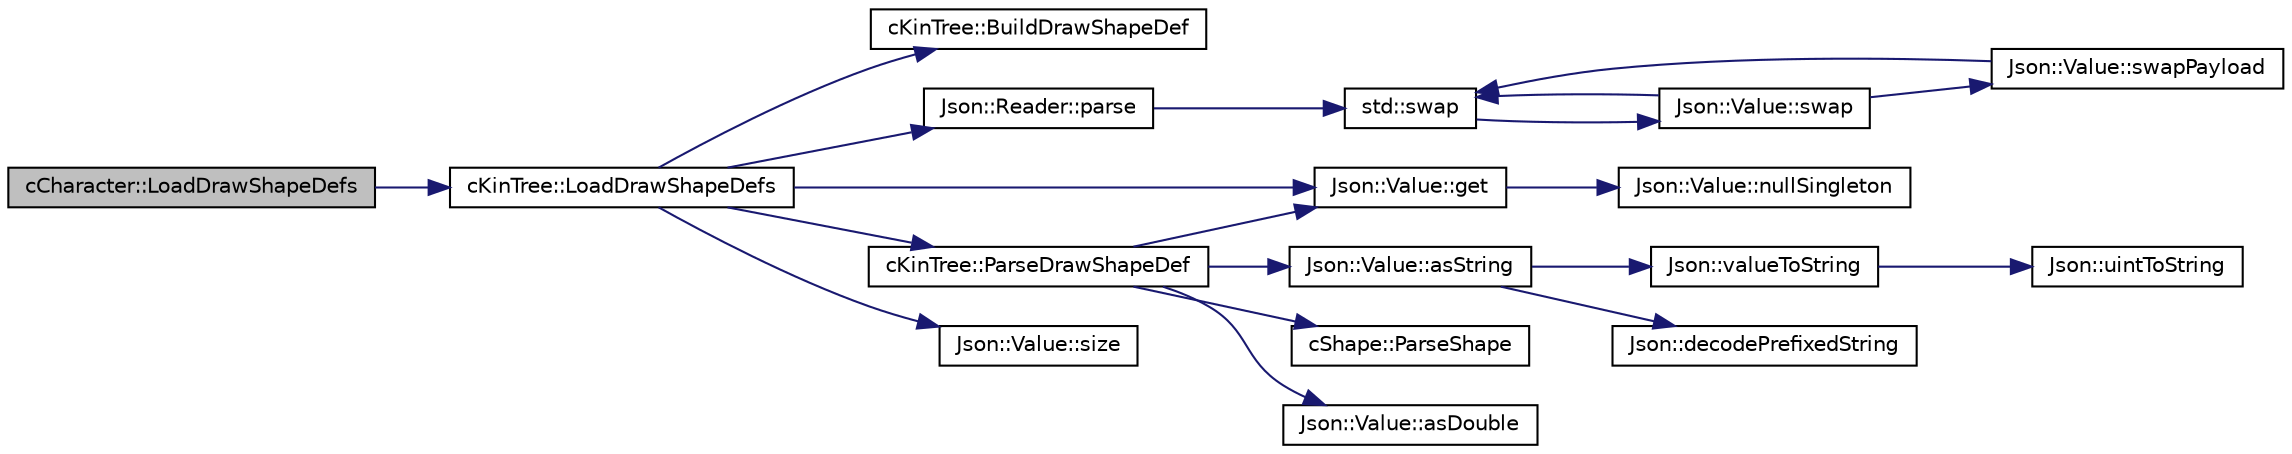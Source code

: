 digraph "cCharacter::LoadDrawShapeDefs"
{
 // LATEX_PDF_SIZE
  edge [fontname="Helvetica",fontsize="10",labelfontname="Helvetica",labelfontsize="10"];
  node [fontname="Helvetica",fontsize="10",shape=record];
  rankdir="LR";
  Node1 [label="cCharacter::LoadDrawShapeDefs",height=0.2,width=0.4,color="black", fillcolor="grey75", style="filled", fontcolor="black",tooltip=" "];
  Node1 -> Node2 [color="midnightblue",fontsize="10",style="solid",fontname="Helvetica"];
  Node2 [label="cKinTree::LoadDrawShapeDefs",height=0.2,width=0.4,color="black", fillcolor="white", style="filled",URL="$classc_kin_tree.html#a7bce036c2d7704315ea65d52989810f8",tooltip=" "];
  Node2 -> Node3 [color="midnightblue",fontsize="10",style="solid",fontname="Helvetica"];
  Node3 [label="cKinTree::BuildDrawShapeDef",height=0.2,width=0.4,color="black", fillcolor="white", style="filled",URL="$classc_kin_tree.html#a6e8544bb9f922851046bd3391a438b56",tooltip=" "];
  Node2 -> Node4 [color="midnightblue",fontsize="10",style="solid",fontname="Helvetica"];
  Node4 [label="Json::Value::get",height=0.2,width=0.4,color="black", fillcolor="white", style="filled",URL="$class_json_1_1_value.html#a034eb7bf85a44fa759bdaa232788ca66",tooltip=" "];
  Node4 -> Node5 [color="midnightblue",fontsize="10",style="solid",fontname="Helvetica"];
  Node5 [label="Json::Value::nullSingleton",height=0.2,width=0.4,color="black", fillcolor="white", style="filled",URL="$class_json_1_1_value.html#af2f124567acc35d021a424e53ebdfcab",tooltip="Prefer this to null or nullRef."];
  Node2 -> Node6 [color="midnightblue",fontsize="10",style="solid",fontname="Helvetica"];
  Node6 [label="Json::Reader::parse",height=0.2,width=0.4,color="black", fillcolor="white", style="filled",URL="$class_json_1_1_reader.html#af1da6c976ad1e96c742804c3853eef94",tooltip="Read a Value from a JSON document."];
  Node6 -> Node7 [color="midnightblue",fontsize="10",style="solid",fontname="Helvetica"];
  Node7 [label="std::swap",height=0.2,width=0.4,color="black", fillcolor="white", style="filled",URL="$namespacestd.html#a22cc6fcbbb1f2f705c7888b615e43582",tooltip="Specialize std::swap() for Json::Value."];
  Node7 -> Node8 [color="midnightblue",fontsize="10",style="solid",fontname="Helvetica"];
  Node8 [label="Json::Value::swap",height=0.2,width=0.4,color="black", fillcolor="white", style="filled",URL="$class_json_1_1_value.html#aab841120d78e296e1bc06a373345e822",tooltip="Swap everything."];
  Node8 -> Node7 [color="midnightblue",fontsize="10",style="solid",fontname="Helvetica"];
  Node8 -> Node9 [color="midnightblue",fontsize="10",style="solid",fontname="Helvetica"];
  Node9 [label="Json::Value::swapPayload",height=0.2,width=0.4,color="black", fillcolor="white", style="filled",URL="$class_json_1_1_value.html#a5263476047f20e2fc6de470e4de34fe5",tooltip="Swap values but leave comments and source offsets in place."];
  Node9 -> Node7 [color="midnightblue",fontsize="10",style="solid",fontname="Helvetica"];
  Node2 -> Node10 [color="midnightblue",fontsize="10",style="solid",fontname="Helvetica"];
  Node10 [label="cKinTree::ParseDrawShapeDef",height=0.2,width=0.4,color="black", fillcolor="white", style="filled",URL="$classc_kin_tree.html#afe817b49fd7fd5a924a39db28140e21d",tooltip=" "];
  Node10 -> Node11 [color="midnightblue",fontsize="10",style="solid",fontname="Helvetica"];
  Node11 [label="Json::Value::asDouble",height=0.2,width=0.4,color="black", fillcolor="white", style="filled",URL="$class_json_1_1_value.html#afd24002a18aef907ad746b1cb9eda0a2",tooltip=" "];
  Node10 -> Node12 [color="midnightblue",fontsize="10",style="solid",fontname="Helvetica"];
  Node12 [label="Json::Value::asString",height=0.2,width=0.4,color="black", fillcolor="white", style="filled",URL="$class_json_1_1_value.html#ae3f9b0d38f820ccdd8888aa92ea6e792",tooltip="Embedded zeroes are possible."];
  Node12 -> Node13 [color="midnightblue",fontsize="10",style="solid",fontname="Helvetica"];
  Node13 [label="Json::decodePrefixedString",height=0.2,width=0.4,color="black", fillcolor="white", style="filled",URL="$namespace_json.html#aad8b4982c1acd164f541fba396ac9fb1",tooltip=" "];
  Node12 -> Node14 [color="midnightblue",fontsize="10",style="solid",fontname="Helvetica"];
  Node14 [label="Json::valueToString",height=0.2,width=0.4,color="black", fillcolor="white", style="filled",URL="$namespace_json.html#a77501ed00903d1b183a55a5fbf6b749a",tooltip=" "];
  Node14 -> Node15 [color="midnightblue",fontsize="10",style="solid",fontname="Helvetica"];
  Node15 [label="Json::uintToString",height=0.2,width=0.4,color="black", fillcolor="white", style="filled",URL="$namespace_json.html#ac1ffd21a9e55122014353c773ccc496e",tooltip=" "];
  Node10 -> Node4 [color="midnightblue",fontsize="10",style="solid",fontname="Helvetica"];
  Node10 -> Node16 [color="midnightblue",fontsize="10",style="solid",fontname="Helvetica"];
  Node16 [label="cShape::ParseShape",height=0.2,width=0.4,color="black", fillcolor="white", style="filled",URL="$classc_shape.html#ad3c7f481955729fd920205dc20a1bc42",tooltip=" "];
  Node2 -> Node17 [color="midnightblue",fontsize="10",style="solid",fontname="Helvetica"];
  Node17 [label="Json::Value::size",height=0.2,width=0.4,color="black", fillcolor="white", style="filled",URL="$class_json_1_1_value.html#a0ec2808e1d7efa4e9fad938d6667be44",tooltip="Number of values in array or object."];
}
